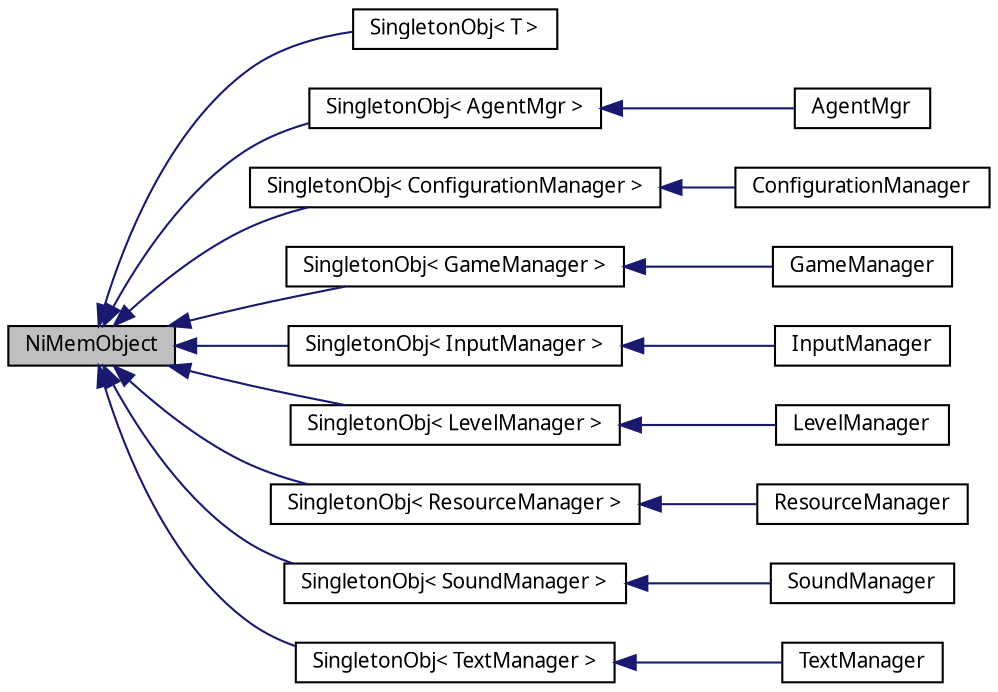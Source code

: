 digraph G
{
  bgcolor="transparent";
  edge [fontname="FreeSans.ttf",fontsize=10,labelfontname="FreeSans.ttf",labelfontsize=10];
  node [fontname="FreeSans.ttf",fontsize=10,shape=record];
  rankdir=LR;
  Node1 [label="NiMemObject",height=0.2,width=0.4,color="black", fillcolor="grey75", style="filled" fontcolor="black"];
  Node1 -> Node2 [dir=back,color="midnightblue",fontsize=10,style="solid",fontname="FreeSans.ttf"];
  Node2 [label="SingletonObj\< T \>",height=0.2,width=0.4,color="black",URL="$class_singleton_obj.html"];
  Node1 -> Node3 [dir=back,color="midnightblue",fontsize=10,style="solid",fontname="FreeSans.ttf"];
  Node3 [label="SingletonObj\< AgentMgr \>",height=0.2,width=0.4,color="black",URL="$class_singleton_obj.html"];
  Node3 -> Node4 [dir=back,color="midnightblue",fontsize=10,style="solid",fontname="FreeSans.ttf"];
  Node4 [label="AgentMgr",height=0.2,width=0.4,color="black",URL="$class_agent_mgr.html"];
  Node1 -> Node5 [dir=back,color="midnightblue",fontsize=10,style="solid",fontname="FreeSans.ttf"];
  Node5 [label="SingletonObj\< ConfigurationManager \>",height=0.2,width=0.4,color="black",URL="$class_singleton_obj.html"];
  Node5 -> Node6 [dir=back,color="midnightblue",fontsize=10,style="solid",fontname="FreeSans.ttf"];
  Node6 [label="ConfigurationManager",height=0.2,width=0.4,color="black",URL="$class_configuration_manager.html"];
  Node1 -> Node7 [dir=back,color="midnightblue",fontsize=10,style="solid",fontname="FreeSans.ttf"];
  Node7 [label="SingletonObj\< GameManager \>",height=0.2,width=0.4,color="black",URL="$class_singleton_obj.html"];
  Node7 -> Node8 [dir=back,color="midnightblue",fontsize=10,style="solid",fontname="FreeSans.ttf"];
  Node8 [label="GameManager",height=0.2,width=0.4,color="black",URL="$class_game_manager.html"];
  Node1 -> Node9 [dir=back,color="midnightblue",fontsize=10,style="solid",fontname="FreeSans.ttf"];
  Node9 [label="SingletonObj\< InputManager \>",height=0.2,width=0.4,color="black",URL="$class_singleton_obj.html"];
  Node9 -> Node10 [dir=back,color="midnightblue",fontsize=10,style="solid",fontname="FreeSans.ttf"];
  Node10 [label="InputManager",height=0.2,width=0.4,color="black",URL="$class_input_manager.html"];
  Node1 -> Node11 [dir=back,color="midnightblue",fontsize=10,style="solid",fontname="FreeSans.ttf"];
  Node11 [label="SingletonObj\< LevelManager \>",height=0.2,width=0.4,color="black",URL="$class_singleton_obj.html"];
  Node11 -> Node12 [dir=back,color="midnightblue",fontsize=10,style="solid",fontname="FreeSans.ttf"];
  Node12 [label="LevelManager",height=0.2,width=0.4,color="black",URL="$class_level_manager.html"];
  Node1 -> Node13 [dir=back,color="midnightblue",fontsize=10,style="solid",fontname="FreeSans.ttf"];
  Node13 [label="SingletonObj\< ResourceManager \>",height=0.2,width=0.4,color="black",URL="$class_singleton_obj.html"];
  Node13 -> Node14 [dir=back,color="midnightblue",fontsize=10,style="solid",fontname="FreeSans.ttf"];
  Node14 [label="ResourceManager",height=0.2,width=0.4,color="black",URL="$class_resource_manager.html"];
  Node1 -> Node15 [dir=back,color="midnightblue",fontsize=10,style="solid",fontname="FreeSans.ttf"];
  Node15 [label="SingletonObj\< SoundManager \>",height=0.2,width=0.4,color="black",URL="$class_singleton_obj.html"];
  Node15 -> Node16 [dir=back,color="midnightblue",fontsize=10,style="solid",fontname="FreeSans.ttf"];
  Node16 [label="SoundManager",height=0.2,width=0.4,color="black",URL="$class_sound_manager.html"];
  Node1 -> Node17 [dir=back,color="midnightblue",fontsize=10,style="solid",fontname="FreeSans.ttf"];
  Node17 [label="SingletonObj\< TextManager \>",height=0.2,width=0.4,color="black",URL="$class_singleton_obj.html"];
  Node17 -> Node18 [dir=back,color="midnightblue",fontsize=10,style="solid",fontname="FreeSans.ttf"];
  Node18 [label="TextManager",height=0.2,width=0.4,color="black",URL="$class_text_manager.html"];
}
